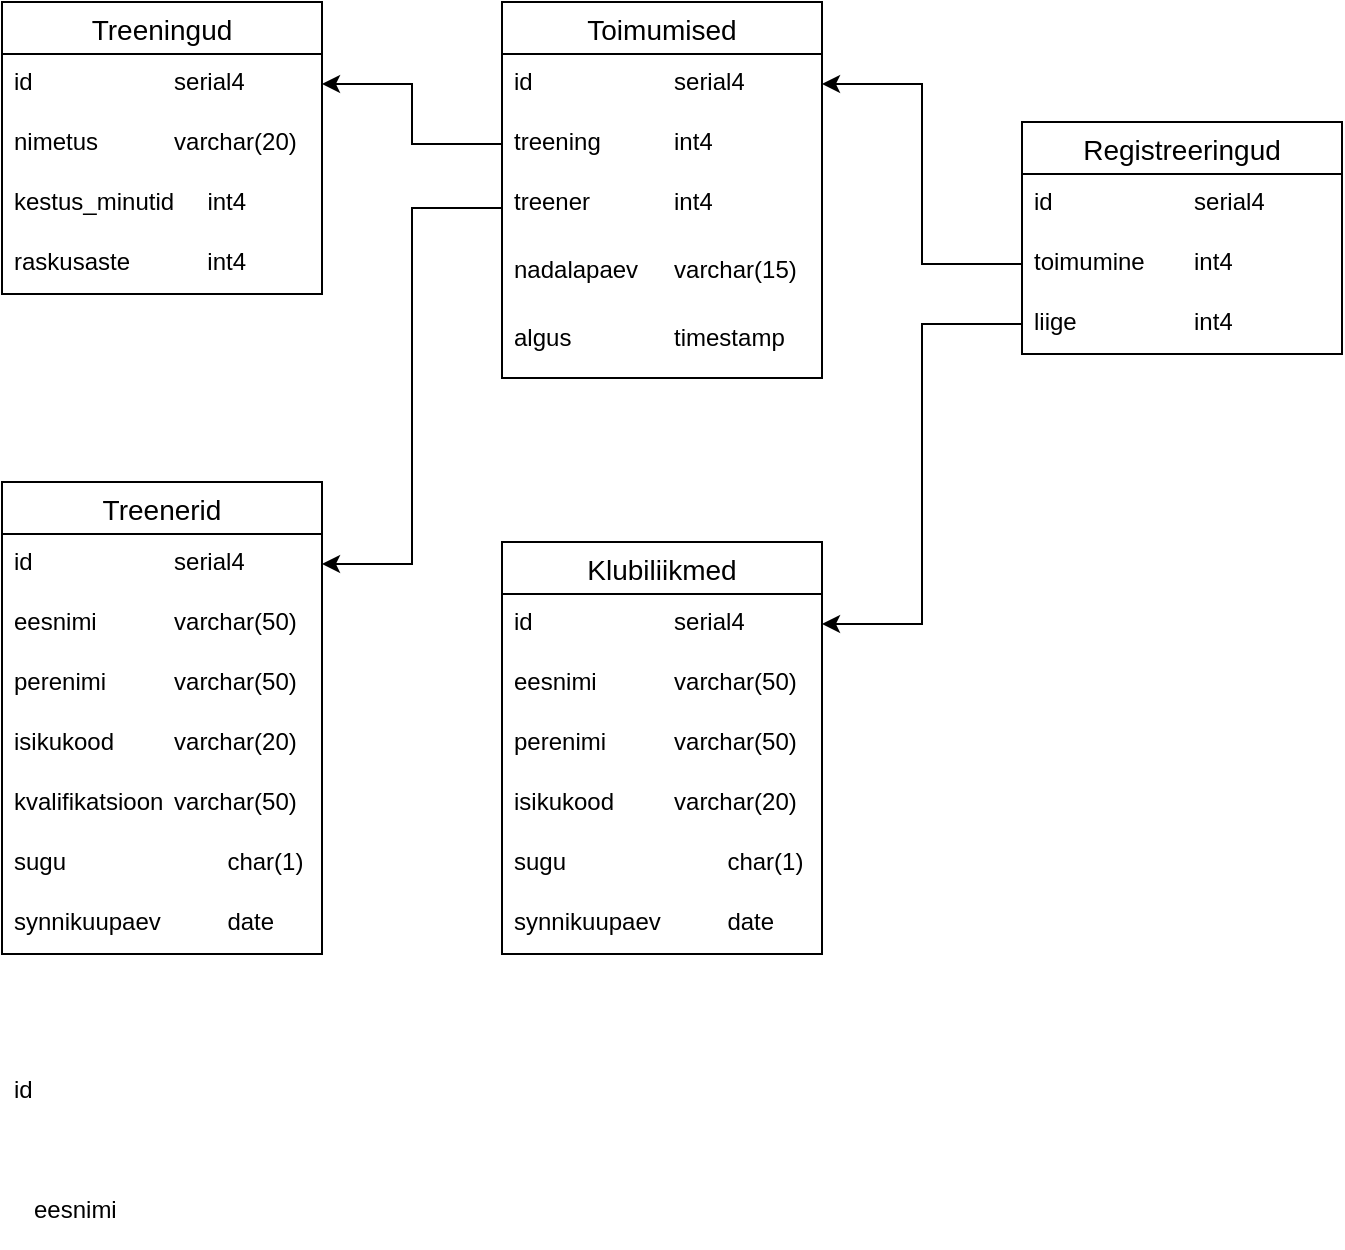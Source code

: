 <mxfile version="27.1.3">
  <diagram id="R2lEEEUBdFMjLlhIrx00" name="Page-1">
    <mxGraphModel dx="946" dy="676" grid="1" gridSize="10" guides="1" tooltips="1" connect="1" arrows="1" fold="1" page="1" pageScale="1" pageWidth="850" pageHeight="1100" math="0" shadow="0" extFonts="Permanent Marker^https://fonts.googleapis.com/css?family=Permanent+Marker">
      <root>
        <mxCell id="0" />
        <mxCell id="1" parent="0" />
        <mxCell id="xiG_0Qwi5ltxDYNC16Sn-1" value="Treeningud" style="swimlane;fontStyle=0;childLayout=stackLayout;horizontal=1;startSize=26;horizontalStack=0;resizeParent=1;resizeParentMax=0;resizeLast=0;collapsible=1;marginBottom=0;align=center;fontSize=14;" vertex="1" parent="1">
          <mxGeometry x="80" y="130" width="160" height="146" as="geometry" />
        </mxCell>
        <mxCell id="xiG_0Qwi5ltxDYNC16Sn-51" value="id&lt;span style=&quot;white-space: pre;&quot;&gt;&#x9;&lt;/span&gt;&lt;span style=&quot;white-space: pre;&quot;&gt;&#x9;&lt;/span&gt;&lt;span style=&quot;white-space: pre;&quot;&gt;&#x9;&lt;/span&gt;serial4" style="text;strokeColor=none;fillColor=none;spacingLeft=4;spacingRight=4;overflow=hidden;rotatable=0;points=[[0,0.5],[1,0.5]];portConstraint=eastwest;fontSize=12;whiteSpace=wrap;html=1;" vertex="1" parent="xiG_0Qwi5ltxDYNC16Sn-1">
          <mxGeometry y="26" width="160" height="30" as="geometry" />
        </mxCell>
        <mxCell id="xiG_0Qwi5ltxDYNC16Sn-2" value="nimetus&lt;span style=&quot;white-space: pre;&quot;&gt;&#x9;&lt;/span&gt;&lt;span style=&quot;white-space: pre;&quot;&gt;&#x9;&lt;/span&gt;varchar(20)" style="text;strokeColor=none;fillColor=none;spacingLeft=4;spacingRight=4;overflow=hidden;rotatable=0;points=[[0,0.5],[1,0.5]];portConstraint=eastwest;fontSize=12;whiteSpace=wrap;html=1;" vertex="1" parent="xiG_0Qwi5ltxDYNC16Sn-1">
          <mxGeometry y="56" width="160" height="30" as="geometry" />
        </mxCell>
        <mxCell id="xiG_0Qwi5ltxDYNC16Sn-3" value="kestus_minutid&amp;nbsp; &amp;nbsp; &amp;nbsp;int4" style="text;strokeColor=none;fillColor=none;spacingLeft=4;spacingRight=4;overflow=hidden;rotatable=0;points=[[0,0.5],[1,0.5]];portConstraint=eastwest;fontSize=12;whiteSpace=wrap;html=1;" vertex="1" parent="xiG_0Qwi5ltxDYNC16Sn-1">
          <mxGeometry y="86" width="160" height="30" as="geometry" />
        </mxCell>
        <mxCell id="xiG_0Qwi5ltxDYNC16Sn-4" value="raskusaste&lt;span style=&quot;white-space: pre;&quot;&gt;&#x9;&lt;/span&gt;&amp;nbsp; &amp;nbsp; &amp;nbsp;int4" style="text;strokeColor=none;fillColor=none;spacingLeft=4;spacingRight=4;overflow=hidden;rotatable=0;points=[[0,0.5],[1,0.5]];portConstraint=eastwest;fontSize=12;whiteSpace=wrap;html=1;" vertex="1" parent="xiG_0Qwi5ltxDYNC16Sn-1">
          <mxGeometry y="116" width="160" height="30" as="geometry" />
        </mxCell>
        <mxCell id="xiG_0Qwi5ltxDYNC16Sn-5" value="Treenerid" style="swimlane;fontStyle=0;childLayout=stackLayout;horizontal=1;startSize=26;horizontalStack=0;resizeParent=1;resizeParentMax=0;resizeLast=0;collapsible=1;marginBottom=0;align=center;fontSize=14;" vertex="1" parent="1">
          <mxGeometry x="80" y="370" width="160" height="236" as="geometry" />
        </mxCell>
        <mxCell id="xiG_0Qwi5ltxDYNC16Sn-52" value="id&lt;span style=&quot;white-space: pre;&quot;&gt;&#x9;&lt;/span&gt;&lt;span style=&quot;white-space: pre;&quot;&gt;&#x9;&lt;/span&gt;&lt;span style=&quot;white-space: pre;&quot;&gt;&#x9;&lt;/span&gt;serial4" style="text;strokeColor=none;fillColor=none;spacingLeft=4;spacingRight=4;overflow=hidden;rotatable=0;points=[[0,0.5],[1,0.5]];portConstraint=eastwest;fontSize=12;whiteSpace=wrap;html=1;" vertex="1" parent="xiG_0Qwi5ltxDYNC16Sn-5">
          <mxGeometry y="26" width="160" height="30" as="geometry" />
        </mxCell>
        <mxCell id="xiG_0Qwi5ltxDYNC16Sn-6" value="eesnimi&lt;span style=&quot;white-space: pre;&quot;&gt;&#x9;&lt;/span&gt;&lt;span style=&quot;white-space: pre;&quot;&gt;&#x9;&lt;/span&gt;varchar(50)" style="text;strokeColor=none;fillColor=none;spacingLeft=4;spacingRight=4;overflow=hidden;rotatable=0;points=[[0,0.5],[1,0.5]];portConstraint=eastwest;fontSize=12;whiteSpace=wrap;html=1;" vertex="1" parent="xiG_0Qwi5ltxDYNC16Sn-5">
          <mxGeometry y="56" width="160" height="30" as="geometry" />
        </mxCell>
        <mxCell id="xiG_0Qwi5ltxDYNC16Sn-7" value="perenimi&lt;span style=&quot;white-space: pre;&quot;&gt;&#x9;&lt;/span&gt;&lt;span style=&quot;white-space: pre;&quot;&gt;&#x9;&lt;/span&gt;varchar(50)" style="text;strokeColor=none;fillColor=none;spacingLeft=4;spacingRight=4;overflow=hidden;rotatable=0;points=[[0,0.5],[1,0.5]];portConstraint=eastwest;fontSize=12;whiteSpace=wrap;html=1;" vertex="1" parent="xiG_0Qwi5ltxDYNC16Sn-5">
          <mxGeometry y="86" width="160" height="30" as="geometry" />
        </mxCell>
        <mxCell id="xiG_0Qwi5ltxDYNC16Sn-8" value="isikukood&lt;span style=&quot;white-space: pre;&quot;&gt;&#x9;&lt;/span&gt;&lt;span style=&quot;white-space: pre;&quot;&gt;&#x9;&lt;/span&gt;varchar(20)" style="text;strokeColor=none;fillColor=none;spacingLeft=4;spacingRight=4;overflow=hidden;rotatable=0;points=[[0,0.5],[1,0.5]];portConstraint=eastwest;fontSize=12;whiteSpace=wrap;html=1;" vertex="1" parent="xiG_0Qwi5ltxDYNC16Sn-5">
          <mxGeometry y="116" width="160" height="30" as="geometry" />
        </mxCell>
        <mxCell id="xiG_0Qwi5ltxDYNC16Sn-41" value="kvalifikatsioon&lt;span style=&quot;white-space: pre;&quot;&gt;&#x9;&lt;/span&gt;varchar(50)" style="text;strokeColor=none;fillColor=none;spacingLeft=4;spacingRight=4;overflow=hidden;rotatable=0;points=[[0,0.5],[1,0.5]];portConstraint=eastwest;fontSize=12;whiteSpace=wrap;html=1;" vertex="1" parent="xiG_0Qwi5ltxDYNC16Sn-5">
          <mxGeometry y="146" width="160" height="30" as="geometry" />
        </mxCell>
        <mxCell id="xiG_0Qwi5ltxDYNC16Sn-42" value="sugu&lt;span style=&quot;white-space: pre;&quot;&gt;&#x9;&lt;/span&gt;&lt;span style=&quot;white-space: pre;&quot;&gt;&#x9;&lt;span style=&quot;white-space: pre;&quot;&gt;&#x9;&lt;/span&gt;&lt;/span&gt;char(1)" style="text;strokeColor=none;fillColor=none;spacingLeft=4;spacingRight=4;overflow=hidden;rotatable=0;points=[[0,0.5],[1,0.5]];portConstraint=eastwest;fontSize=12;whiteSpace=wrap;html=1;" vertex="1" parent="xiG_0Qwi5ltxDYNC16Sn-5">
          <mxGeometry y="176" width="160" height="30" as="geometry" />
        </mxCell>
        <mxCell id="xiG_0Qwi5ltxDYNC16Sn-43" value="synnikuupaev&lt;span style=&quot;white-space: pre;&quot;&gt;&#x9;&lt;/span&gt;&lt;span style=&quot;white-space: pre;&quot;&gt;&#x9;&lt;/span&gt;date" style="text;strokeColor=none;fillColor=none;spacingLeft=4;spacingRight=4;overflow=hidden;rotatable=0;points=[[0,0.5],[1,0.5]];portConstraint=eastwest;fontSize=12;whiteSpace=wrap;html=1;" vertex="1" parent="xiG_0Qwi5ltxDYNC16Sn-5">
          <mxGeometry y="206" width="160" height="30" as="geometry" />
        </mxCell>
        <mxCell id="xiG_0Qwi5ltxDYNC16Sn-10" value="Klubiliikmed" style="swimlane;fontStyle=0;childLayout=stackLayout;horizontal=1;startSize=26;horizontalStack=0;resizeParent=1;resizeParentMax=0;resizeLast=0;collapsible=1;marginBottom=0;align=center;fontSize=14;" vertex="1" parent="1">
          <mxGeometry x="330" y="400" width="160" height="206" as="geometry" />
        </mxCell>
        <mxCell id="xiG_0Qwi5ltxDYNC16Sn-54" value="id&lt;span style=&quot;white-space: pre;&quot;&gt;&#x9;&lt;/span&gt;&lt;span style=&quot;white-space: pre;&quot;&gt;&#x9;&lt;/span&gt;&lt;span style=&quot;white-space: pre;&quot;&gt;&#x9;&lt;/span&gt;serial4" style="text;strokeColor=none;fillColor=none;spacingLeft=4;spacingRight=4;overflow=hidden;rotatable=0;points=[[0,0.5],[1,0.5]];portConstraint=eastwest;fontSize=12;whiteSpace=wrap;html=1;" vertex="1" parent="xiG_0Qwi5ltxDYNC16Sn-10">
          <mxGeometry y="26" width="160" height="30" as="geometry" />
        </mxCell>
        <mxCell id="xiG_0Qwi5ltxDYNC16Sn-11" value="eesnimi&lt;span style=&quot;white-space: pre;&quot;&gt;&#x9;&lt;/span&gt;&lt;span style=&quot;white-space: pre;&quot;&gt;&#x9;&lt;/span&gt;varchar(50)" style="text;strokeColor=none;fillColor=none;spacingLeft=4;spacingRight=4;overflow=hidden;rotatable=0;points=[[0,0.5],[1,0.5]];portConstraint=eastwest;fontSize=12;whiteSpace=wrap;html=1;" vertex="1" parent="xiG_0Qwi5ltxDYNC16Sn-10">
          <mxGeometry y="56" width="160" height="30" as="geometry" />
        </mxCell>
        <mxCell id="xiG_0Qwi5ltxDYNC16Sn-12" value="perenimi&lt;span style=&quot;white-space: pre;&quot;&gt;&#x9;&lt;/span&gt;&lt;span style=&quot;white-space: pre;&quot;&gt;&#x9;&lt;/span&gt;varchar(50)" style="text;strokeColor=none;fillColor=none;spacingLeft=4;spacingRight=4;overflow=hidden;rotatable=0;points=[[0,0.5],[1,0.5]];portConstraint=eastwest;fontSize=12;whiteSpace=wrap;html=1;" vertex="1" parent="xiG_0Qwi5ltxDYNC16Sn-10">
          <mxGeometry y="86" width="160" height="30" as="geometry" />
        </mxCell>
        <mxCell id="xiG_0Qwi5ltxDYNC16Sn-13" value="isikukood&lt;span style=&quot;white-space: pre;&quot;&gt;&#x9;&lt;/span&gt;&lt;span style=&quot;white-space: pre;&quot;&gt;&#x9;&lt;/span&gt;varchar(20)" style="text;strokeColor=none;fillColor=none;spacingLeft=4;spacingRight=4;overflow=hidden;rotatable=0;points=[[0,0.5],[1,0.5]];portConstraint=eastwest;fontSize=12;whiteSpace=wrap;html=1;" vertex="1" parent="xiG_0Qwi5ltxDYNC16Sn-10">
          <mxGeometry y="116" width="160" height="30" as="geometry" />
        </mxCell>
        <mxCell id="xiG_0Qwi5ltxDYNC16Sn-40" value="sugu&lt;span style=&quot;white-space: pre;&quot;&gt;&#x9;&lt;/span&gt;&lt;span style=&quot;white-space: pre;&quot;&gt;&#x9;&lt;/span&gt;&lt;span style=&quot;white-space: pre;&quot;&gt;&#x9;&lt;/span&gt;char(1)" style="text;strokeColor=none;fillColor=none;spacingLeft=4;spacingRight=4;overflow=hidden;rotatable=0;points=[[0,0.5],[1,0.5]];portConstraint=eastwest;fontSize=12;whiteSpace=wrap;html=1;" vertex="1" parent="xiG_0Qwi5ltxDYNC16Sn-10">
          <mxGeometry y="146" width="160" height="30" as="geometry" />
        </mxCell>
        <mxCell id="xiG_0Qwi5ltxDYNC16Sn-44" value="synnikuupaev&lt;span style=&quot;white-space: pre;&quot;&gt;&#x9;&lt;/span&gt;&lt;span style=&quot;white-space: pre;&quot;&gt;&#x9;&lt;/span&gt;date" style="text;strokeColor=none;fillColor=none;spacingLeft=4;spacingRight=4;overflow=hidden;rotatable=0;points=[[0,0.5],[1,0.5]];portConstraint=eastwest;fontSize=12;whiteSpace=wrap;html=1;" vertex="1" parent="xiG_0Qwi5ltxDYNC16Sn-10">
          <mxGeometry y="176" width="160" height="30" as="geometry" />
        </mxCell>
        <mxCell id="xiG_0Qwi5ltxDYNC16Sn-18" value="Toimumised" style="swimlane;fontStyle=0;childLayout=stackLayout;horizontal=1;startSize=26;horizontalStack=0;resizeParent=1;resizeParentMax=0;resizeLast=0;collapsible=1;marginBottom=0;align=center;fontSize=14;" vertex="1" parent="1">
          <mxGeometry x="330" y="130" width="160" height="188" as="geometry" />
        </mxCell>
        <mxCell id="xiG_0Qwi5ltxDYNC16Sn-50" value="id&lt;span style=&quot;white-space: pre;&quot;&gt;&#x9;&lt;/span&gt;&lt;span style=&quot;white-space: pre;&quot;&gt;&#x9;&lt;/span&gt;&lt;span style=&quot;white-space: pre;&quot;&gt;&#x9;&lt;/span&gt;serial4" style="text;strokeColor=none;fillColor=none;spacingLeft=4;spacingRight=4;overflow=hidden;rotatable=0;points=[[0,0.5],[1,0.5]];portConstraint=eastwest;fontSize=12;whiteSpace=wrap;html=1;" vertex="1" parent="xiG_0Qwi5ltxDYNC16Sn-18">
          <mxGeometry y="26" width="160" height="30" as="geometry" />
        </mxCell>
        <mxCell id="xiG_0Qwi5ltxDYNC16Sn-19" value="treening&lt;span style=&quot;white-space: pre;&quot;&gt;&#x9;&lt;/span&gt;&lt;span style=&quot;white-space: pre;&quot;&gt;&#x9;&lt;/span&gt;int4" style="text;strokeColor=none;fillColor=none;spacingLeft=4;spacingRight=4;overflow=hidden;rotatable=0;points=[[0,0.5],[1,0.5]];portConstraint=eastwest;fontSize=12;whiteSpace=wrap;html=1;" vertex="1" parent="xiG_0Qwi5ltxDYNC16Sn-18">
          <mxGeometry y="56" width="160" height="30" as="geometry" />
        </mxCell>
        <mxCell id="xiG_0Qwi5ltxDYNC16Sn-20" value="treener&lt;span style=&quot;white-space: pre;&quot;&gt;&#x9;&lt;/span&gt;&lt;span style=&quot;white-space: pre;&quot;&gt;&#x9;&lt;/span&gt;int4" style="text;strokeColor=none;fillColor=none;spacingLeft=4;spacingRight=4;overflow=hidden;rotatable=0;points=[[0,0.5],[1,0.5]];portConstraint=eastwest;fontSize=12;whiteSpace=wrap;html=1;" vertex="1" parent="xiG_0Qwi5ltxDYNC16Sn-18">
          <mxGeometry y="86" width="160" height="34" as="geometry" />
        </mxCell>
        <mxCell id="xiG_0Qwi5ltxDYNC16Sn-34" value="nadalapaev&lt;span style=&quot;white-space: pre;&quot;&gt;&#x9;&lt;/span&gt;varchar(15)" style="text;strokeColor=none;fillColor=none;spacingLeft=4;spacingRight=4;overflow=hidden;rotatable=0;points=[[0,0.5],[1,0.5]];portConstraint=eastwest;fontSize=12;whiteSpace=wrap;html=1;" vertex="1" parent="xiG_0Qwi5ltxDYNC16Sn-18">
          <mxGeometry y="120" width="160" height="34" as="geometry" />
        </mxCell>
        <mxCell id="xiG_0Qwi5ltxDYNC16Sn-21" value="algus&lt;span style=&quot;white-space: pre;&quot;&gt;&#x9;&lt;/span&gt;&lt;span style=&quot;white-space: pre;&quot;&gt;&#x9;&lt;/span&gt;timestamp" style="text;strokeColor=none;fillColor=none;spacingLeft=4;spacingRight=4;overflow=hidden;rotatable=0;points=[[0,0.5],[1,0.5]];portConstraint=eastwest;fontSize=12;whiteSpace=wrap;html=1;" vertex="1" parent="xiG_0Qwi5ltxDYNC16Sn-18">
          <mxGeometry y="154" width="160" height="34" as="geometry" />
        </mxCell>
        <mxCell id="xiG_0Qwi5ltxDYNC16Sn-35" value="Registreeringud" style="swimlane;fontStyle=0;childLayout=stackLayout;horizontal=1;startSize=26;horizontalStack=0;resizeParent=1;resizeParentMax=0;resizeLast=0;collapsible=1;marginBottom=0;align=center;fontSize=14;" vertex="1" parent="1">
          <mxGeometry x="590" y="190" width="160" height="116" as="geometry" />
        </mxCell>
        <mxCell id="xiG_0Qwi5ltxDYNC16Sn-53" value="id&lt;span style=&quot;white-space: pre;&quot;&gt;&#x9;&lt;/span&gt;&lt;span style=&quot;white-space: pre;&quot;&gt;&#x9;&lt;/span&gt;&lt;span style=&quot;white-space: pre;&quot;&gt;&#x9;&lt;/span&gt;serial4" style="text;strokeColor=none;fillColor=none;spacingLeft=4;spacingRight=4;overflow=hidden;rotatable=0;points=[[0,0.5],[1,0.5]];portConstraint=eastwest;fontSize=12;whiteSpace=wrap;html=1;" vertex="1" parent="xiG_0Qwi5ltxDYNC16Sn-35">
          <mxGeometry y="26" width="160" height="30" as="geometry" />
        </mxCell>
        <mxCell id="xiG_0Qwi5ltxDYNC16Sn-36" value="toimumine&lt;span style=&quot;white-space: pre;&quot;&gt;&#x9;&lt;/span&gt;int4" style="text;strokeColor=none;fillColor=none;spacingLeft=4;spacingRight=4;overflow=hidden;rotatable=0;points=[[0,0.5],[1,0.5]];portConstraint=eastwest;fontSize=12;whiteSpace=wrap;html=1;" vertex="1" parent="xiG_0Qwi5ltxDYNC16Sn-35">
          <mxGeometry y="56" width="160" height="30" as="geometry" />
        </mxCell>
        <mxCell id="xiG_0Qwi5ltxDYNC16Sn-37" value="liige&lt;span style=&quot;white-space: pre;&quot;&gt;&#x9;&lt;/span&gt;&lt;span style=&quot;white-space: pre;&quot;&gt;&#x9;&lt;/span&gt;&lt;span style=&quot;white-space: pre;&quot;&gt;&#x9;&lt;/span&gt;int4" style="text;strokeColor=none;fillColor=none;spacingLeft=4;spacingRight=4;overflow=hidden;rotatable=0;points=[[0,0.5],[1,0.5]];portConstraint=eastwest;fontSize=12;whiteSpace=wrap;html=1;" vertex="1" parent="xiG_0Qwi5ltxDYNC16Sn-35">
          <mxGeometry y="86" width="160" height="30" as="geometry" />
        </mxCell>
        <mxCell id="xiG_0Qwi5ltxDYNC16Sn-39" value="eesnimi" style="text;strokeColor=none;fillColor=none;spacingLeft=4;spacingRight=4;overflow=hidden;rotatable=0;points=[[0,0.5],[1,0.5]];portConstraint=eastwest;fontSize=12;whiteSpace=wrap;html=1;" vertex="1" parent="1">
          <mxGeometry x="90" y="720" width="160" height="30" as="geometry" />
        </mxCell>
        <mxCell id="xiG_0Qwi5ltxDYNC16Sn-49" value="id" style="text;strokeColor=none;fillColor=none;spacingLeft=4;spacingRight=4;overflow=hidden;rotatable=0;points=[[0,0.5],[1,0.5]];portConstraint=eastwest;fontSize=12;whiteSpace=wrap;html=1;" vertex="1" parent="1">
          <mxGeometry x="80" y="660" width="160" height="30" as="geometry" />
        </mxCell>
        <mxCell id="xiG_0Qwi5ltxDYNC16Sn-55" style="edgeStyle=orthogonalEdgeStyle;rounded=0;orthogonalLoop=1;jettySize=auto;html=1;entryX=1;entryY=0.5;entryDx=0;entryDy=0;" edge="1" parent="1" source="xiG_0Qwi5ltxDYNC16Sn-19" target="xiG_0Qwi5ltxDYNC16Sn-51">
          <mxGeometry relative="1" as="geometry" />
        </mxCell>
        <mxCell id="xiG_0Qwi5ltxDYNC16Sn-56" style="edgeStyle=orthogonalEdgeStyle;rounded=0;orthogonalLoop=1;jettySize=auto;html=1;entryX=1;entryY=0.5;entryDx=0;entryDy=0;" edge="1" parent="1" source="xiG_0Qwi5ltxDYNC16Sn-20" target="xiG_0Qwi5ltxDYNC16Sn-52">
          <mxGeometry relative="1" as="geometry" />
        </mxCell>
        <mxCell id="xiG_0Qwi5ltxDYNC16Sn-57" style="edgeStyle=orthogonalEdgeStyle;rounded=0;orthogonalLoop=1;jettySize=auto;html=1;exitX=0;exitY=0.5;exitDx=0;exitDy=0;entryX=1;entryY=0.5;entryDx=0;entryDy=0;" edge="1" parent="1" source="xiG_0Qwi5ltxDYNC16Sn-36" target="xiG_0Qwi5ltxDYNC16Sn-50">
          <mxGeometry relative="1" as="geometry" />
        </mxCell>
        <mxCell id="xiG_0Qwi5ltxDYNC16Sn-58" style="edgeStyle=orthogonalEdgeStyle;rounded=0;orthogonalLoop=1;jettySize=auto;html=1;exitX=0;exitY=0.5;exitDx=0;exitDy=0;entryX=1;entryY=0.5;entryDx=0;entryDy=0;" edge="1" parent="1" source="xiG_0Qwi5ltxDYNC16Sn-37" target="xiG_0Qwi5ltxDYNC16Sn-54">
          <mxGeometry relative="1" as="geometry" />
        </mxCell>
      </root>
    </mxGraphModel>
  </diagram>
</mxfile>
